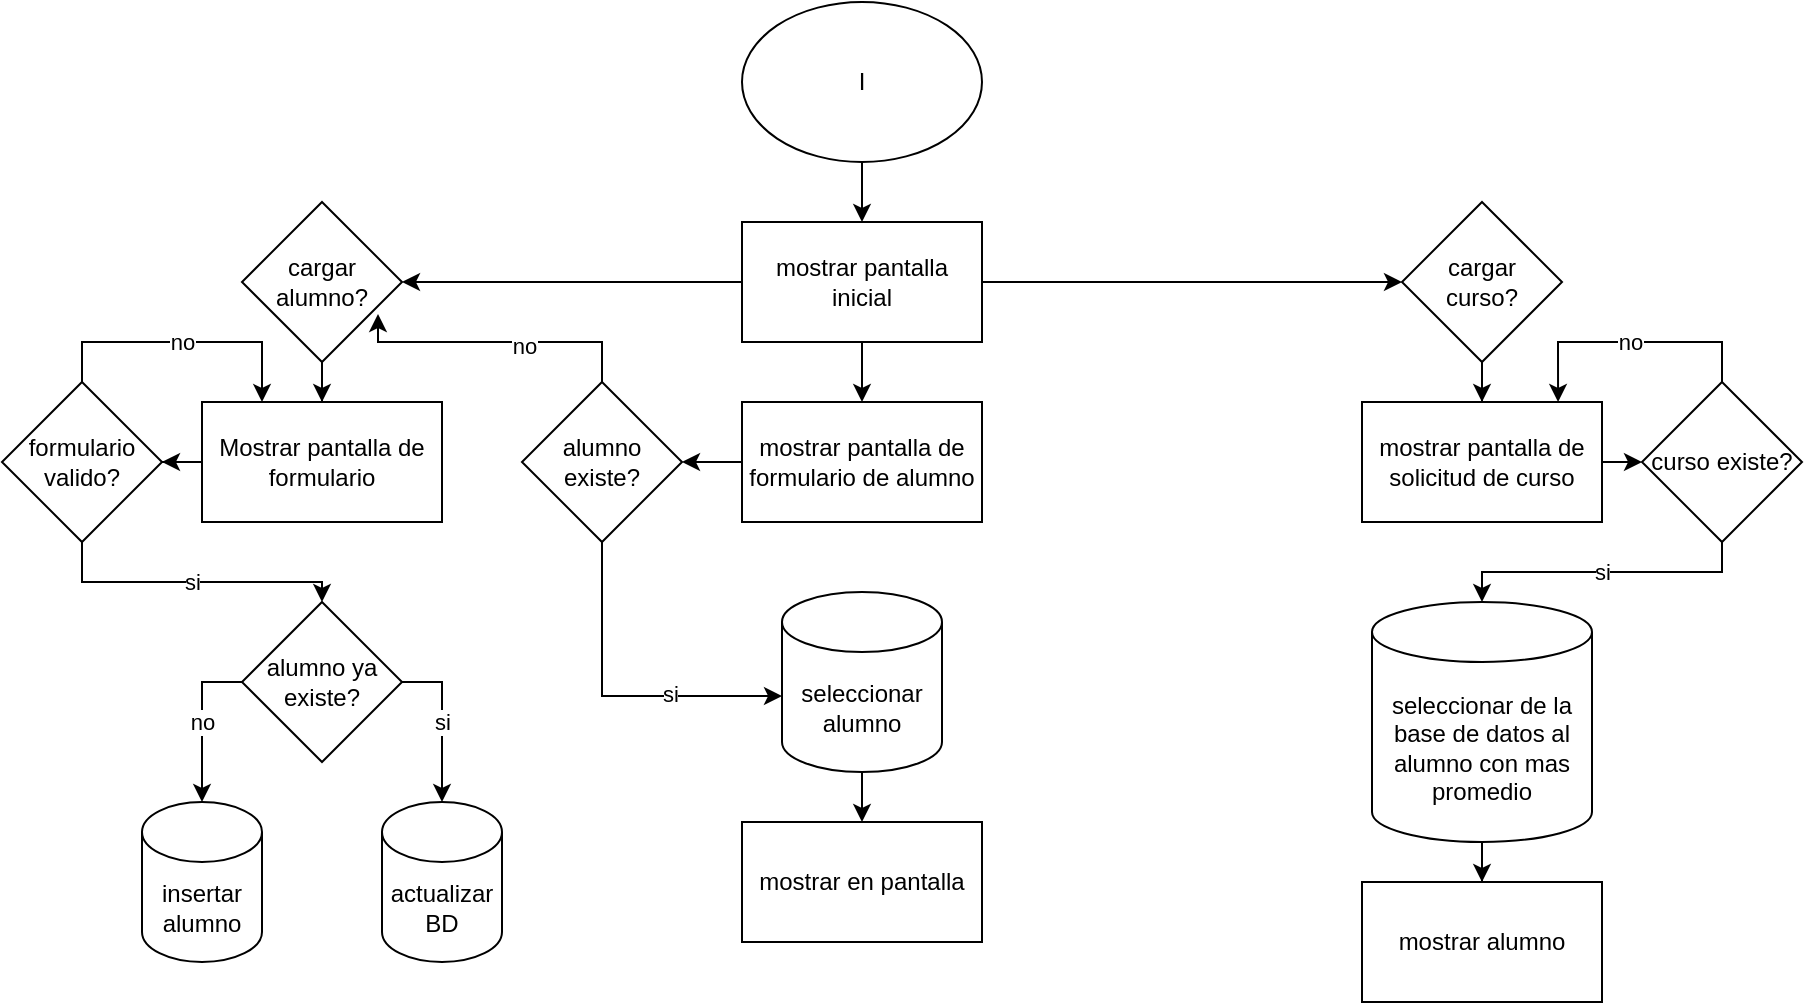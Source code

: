 <mxfile version="21.2.9" type="device">
  <diagram id="C5RBs43oDa-KdzZeNtuy" name="Page-1">
    <mxGraphModel dx="1434" dy="796" grid="1" gridSize="10" guides="1" tooltips="1" connect="1" arrows="1" fold="1" page="1" pageScale="1" pageWidth="827" pageHeight="1169" math="0" shadow="0">
      <root>
        <mxCell id="WIyWlLk6GJQsqaUBKTNV-0" />
        <mxCell id="WIyWlLk6GJQsqaUBKTNV-1" parent="WIyWlLk6GJQsqaUBKTNV-0" />
        <mxCell id="hque3iSPazo7fW925mOJ-2" value="" style="edgeStyle=orthogonalEdgeStyle;rounded=0;orthogonalLoop=1;jettySize=auto;html=1;" edge="1" parent="WIyWlLk6GJQsqaUBKTNV-1" source="hque3iSPazo7fW925mOJ-0" target="hque3iSPazo7fW925mOJ-1">
          <mxGeometry relative="1" as="geometry" />
        </mxCell>
        <mxCell id="hque3iSPazo7fW925mOJ-0" value="I" style="ellipse;whiteSpace=wrap;html=1;" vertex="1" parent="WIyWlLk6GJQsqaUBKTNV-1">
          <mxGeometry x="370" y="10" width="120" height="80" as="geometry" />
        </mxCell>
        <mxCell id="hque3iSPazo7fW925mOJ-4" value="" style="edgeStyle=orthogonalEdgeStyle;rounded=0;orthogonalLoop=1;jettySize=auto;html=1;" edge="1" parent="WIyWlLk6GJQsqaUBKTNV-1" source="hque3iSPazo7fW925mOJ-1" target="hque3iSPazo7fW925mOJ-3">
          <mxGeometry relative="1" as="geometry" />
        </mxCell>
        <mxCell id="hque3iSPazo7fW925mOJ-23" value="" style="edgeStyle=orthogonalEdgeStyle;rounded=0;orthogonalLoop=1;jettySize=auto;html=1;" edge="1" parent="WIyWlLk6GJQsqaUBKTNV-1" source="hque3iSPazo7fW925mOJ-1" target="hque3iSPazo7fW925mOJ-22">
          <mxGeometry relative="1" as="geometry" />
        </mxCell>
        <mxCell id="hque3iSPazo7fW925mOJ-36" value="" style="edgeStyle=orthogonalEdgeStyle;rounded=0;orthogonalLoop=1;jettySize=auto;html=1;" edge="1" parent="WIyWlLk6GJQsqaUBKTNV-1" source="hque3iSPazo7fW925mOJ-1" target="hque3iSPazo7fW925mOJ-35">
          <mxGeometry relative="1" as="geometry" />
        </mxCell>
        <mxCell id="hque3iSPazo7fW925mOJ-1" value="mostrar pantalla inicial" style="whiteSpace=wrap;html=1;" vertex="1" parent="WIyWlLk6GJQsqaUBKTNV-1">
          <mxGeometry x="370" y="120" width="120" height="60" as="geometry" />
        </mxCell>
        <mxCell id="hque3iSPazo7fW925mOJ-6" value="" style="edgeStyle=orthogonalEdgeStyle;rounded=0;orthogonalLoop=1;jettySize=auto;html=1;" edge="1" parent="WIyWlLk6GJQsqaUBKTNV-1" source="hque3iSPazo7fW925mOJ-3" target="hque3iSPazo7fW925mOJ-5">
          <mxGeometry relative="1" as="geometry" />
        </mxCell>
        <mxCell id="hque3iSPazo7fW925mOJ-3" value="cargar alumno?" style="rhombus;whiteSpace=wrap;html=1;" vertex="1" parent="WIyWlLk6GJQsqaUBKTNV-1">
          <mxGeometry x="120" y="110" width="80" height="80" as="geometry" />
        </mxCell>
        <mxCell id="hque3iSPazo7fW925mOJ-8" value="" style="edgeStyle=orthogonalEdgeStyle;rounded=0;orthogonalLoop=1;jettySize=auto;html=1;" edge="1" parent="WIyWlLk6GJQsqaUBKTNV-1" source="hque3iSPazo7fW925mOJ-5" target="hque3iSPazo7fW925mOJ-7">
          <mxGeometry relative="1" as="geometry" />
        </mxCell>
        <mxCell id="hque3iSPazo7fW925mOJ-5" value="Mostrar pantalla de formulario" style="whiteSpace=wrap;html=1;" vertex="1" parent="WIyWlLk6GJQsqaUBKTNV-1">
          <mxGeometry x="100" y="210" width="120" height="60" as="geometry" />
        </mxCell>
        <mxCell id="hque3iSPazo7fW925mOJ-9" value="no" style="edgeStyle=orthogonalEdgeStyle;rounded=0;orthogonalLoop=1;jettySize=auto;html=1;exitX=0.5;exitY=0;exitDx=0;exitDy=0;entryX=0.25;entryY=0;entryDx=0;entryDy=0;" edge="1" parent="WIyWlLk6GJQsqaUBKTNV-1" source="hque3iSPazo7fW925mOJ-7" target="hque3iSPazo7fW925mOJ-5">
          <mxGeometry relative="1" as="geometry" />
        </mxCell>
        <mxCell id="hque3iSPazo7fW925mOJ-21" value="si" style="edgeStyle=orthogonalEdgeStyle;rounded=0;orthogonalLoop=1;jettySize=auto;html=1;exitX=0.5;exitY=1;exitDx=0;exitDy=0;" edge="1" parent="WIyWlLk6GJQsqaUBKTNV-1" source="hque3iSPazo7fW925mOJ-7" target="hque3iSPazo7fW925mOJ-15">
          <mxGeometry relative="1" as="geometry">
            <Array as="points">
              <mxPoint x="40" y="300" />
              <mxPoint x="160" y="300" />
            </Array>
          </mxGeometry>
        </mxCell>
        <mxCell id="hque3iSPazo7fW925mOJ-7" value="formulario valido?" style="rhombus;whiteSpace=wrap;html=1;" vertex="1" parent="WIyWlLk6GJQsqaUBKTNV-1">
          <mxGeometry y="200" width="80" height="80" as="geometry" />
        </mxCell>
        <mxCell id="hque3iSPazo7fW925mOJ-19" value="si" style="edgeStyle=orthogonalEdgeStyle;rounded=0;orthogonalLoop=1;jettySize=auto;html=1;exitX=1;exitY=0.5;exitDx=0;exitDy=0;entryX=0.5;entryY=0;entryDx=0;entryDy=0;entryPerimeter=0;" edge="1" parent="WIyWlLk6GJQsqaUBKTNV-1" source="hque3iSPazo7fW925mOJ-15" target="hque3iSPazo7fW925mOJ-17">
          <mxGeometry relative="1" as="geometry" />
        </mxCell>
        <mxCell id="hque3iSPazo7fW925mOJ-20" value="no" style="edgeStyle=orthogonalEdgeStyle;rounded=0;orthogonalLoop=1;jettySize=auto;html=1;exitX=0;exitY=0.5;exitDx=0;exitDy=0;entryX=0.5;entryY=0;entryDx=0;entryDy=0;entryPerimeter=0;" edge="1" parent="WIyWlLk6GJQsqaUBKTNV-1" source="hque3iSPazo7fW925mOJ-15" target="hque3iSPazo7fW925mOJ-16">
          <mxGeometry relative="1" as="geometry" />
        </mxCell>
        <mxCell id="hque3iSPazo7fW925mOJ-15" value="alumno ya existe?" style="rhombus;whiteSpace=wrap;html=1;" vertex="1" parent="WIyWlLk6GJQsqaUBKTNV-1">
          <mxGeometry x="120" y="310" width="80" height="80" as="geometry" />
        </mxCell>
        <mxCell id="hque3iSPazo7fW925mOJ-16" value="insertar alumno" style="shape=cylinder3;whiteSpace=wrap;html=1;boundedLbl=1;backgroundOutline=1;size=15;" vertex="1" parent="WIyWlLk6GJQsqaUBKTNV-1">
          <mxGeometry x="70" y="410" width="60" height="80" as="geometry" />
        </mxCell>
        <mxCell id="hque3iSPazo7fW925mOJ-17" value="actualizar BD" style="shape=cylinder3;whiteSpace=wrap;html=1;boundedLbl=1;backgroundOutline=1;size=15;" vertex="1" parent="WIyWlLk6GJQsqaUBKTNV-1">
          <mxGeometry x="190" y="410" width="60" height="80" as="geometry" />
        </mxCell>
        <mxCell id="hque3iSPazo7fW925mOJ-25" value="" style="edgeStyle=orthogonalEdgeStyle;rounded=0;orthogonalLoop=1;jettySize=auto;html=1;" edge="1" parent="WIyWlLk6GJQsqaUBKTNV-1" source="hque3iSPazo7fW925mOJ-22" target="hque3iSPazo7fW925mOJ-24">
          <mxGeometry relative="1" as="geometry" />
        </mxCell>
        <mxCell id="hque3iSPazo7fW925mOJ-22" value="cargar &lt;br&gt;curso?" style="rhombus;whiteSpace=wrap;html=1;" vertex="1" parent="WIyWlLk6GJQsqaUBKTNV-1">
          <mxGeometry x="700" y="110" width="80" height="80" as="geometry" />
        </mxCell>
        <mxCell id="hque3iSPazo7fW925mOJ-32" style="edgeStyle=orthogonalEdgeStyle;rounded=0;orthogonalLoop=1;jettySize=auto;html=1;exitX=1;exitY=0.5;exitDx=0;exitDy=0;entryX=0;entryY=0.5;entryDx=0;entryDy=0;" edge="1" parent="WIyWlLk6GJQsqaUBKTNV-1" source="hque3iSPazo7fW925mOJ-24" target="hque3iSPazo7fW925mOJ-28">
          <mxGeometry relative="1" as="geometry" />
        </mxCell>
        <mxCell id="hque3iSPazo7fW925mOJ-24" value="mostrar pantalla de solicitud de curso" style="whiteSpace=wrap;html=1;" vertex="1" parent="WIyWlLk6GJQsqaUBKTNV-1">
          <mxGeometry x="680" y="210" width="120" height="60" as="geometry" />
        </mxCell>
        <mxCell id="hque3iSPazo7fW925mOJ-26" value="no" style="edgeStyle=orthogonalEdgeStyle;rounded=0;orthogonalLoop=1;jettySize=auto;html=1;exitX=0.5;exitY=0;exitDx=0;exitDy=0;entryX=0.817;entryY=0;entryDx=0;entryDy=0;entryPerimeter=0;" edge="1" parent="WIyWlLk6GJQsqaUBKTNV-1" source="hque3iSPazo7fW925mOJ-28" target="hque3iSPazo7fW925mOJ-24">
          <mxGeometry relative="1" as="geometry">
            <mxPoint x="950" y="205" as="targetPoint" />
          </mxGeometry>
        </mxCell>
        <mxCell id="hque3iSPazo7fW925mOJ-30" value="si" style="edgeStyle=orthogonalEdgeStyle;rounded=0;orthogonalLoop=1;jettySize=auto;html=1;exitX=0.5;exitY=1;exitDx=0;exitDy=0;" edge="1" parent="WIyWlLk6GJQsqaUBKTNV-1" source="hque3iSPazo7fW925mOJ-28" target="hque3iSPazo7fW925mOJ-29">
          <mxGeometry relative="1" as="geometry">
            <Array as="points">
              <mxPoint x="860" y="295" />
              <mxPoint x="740" y="295" />
            </Array>
          </mxGeometry>
        </mxCell>
        <mxCell id="hque3iSPazo7fW925mOJ-28" value="curso existe?" style="rhombus;whiteSpace=wrap;html=1;" vertex="1" parent="WIyWlLk6GJQsqaUBKTNV-1">
          <mxGeometry x="820" y="200" width="80" height="80" as="geometry" />
        </mxCell>
        <mxCell id="hque3iSPazo7fW925mOJ-34" value="" style="edgeStyle=orthogonalEdgeStyle;rounded=0;orthogonalLoop=1;jettySize=auto;html=1;" edge="1" parent="WIyWlLk6GJQsqaUBKTNV-1" source="hque3iSPazo7fW925mOJ-29" target="hque3iSPazo7fW925mOJ-33">
          <mxGeometry relative="1" as="geometry" />
        </mxCell>
        <mxCell id="hque3iSPazo7fW925mOJ-29" value="seleccionar de la base de datos al alumno con mas promedio" style="shape=cylinder3;whiteSpace=wrap;html=1;boundedLbl=1;backgroundOutline=1;size=15;" vertex="1" parent="WIyWlLk6GJQsqaUBKTNV-1">
          <mxGeometry x="685" y="310" width="110" height="120" as="geometry" />
        </mxCell>
        <mxCell id="hque3iSPazo7fW925mOJ-33" value="mostrar alumno" style="whiteSpace=wrap;html=1;" vertex="1" parent="WIyWlLk6GJQsqaUBKTNV-1">
          <mxGeometry x="680" y="450" width="120" height="60" as="geometry" />
        </mxCell>
        <mxCell id="hque3iSPazo7fW925mOJ-46" style="edgeStyle=orthogonalEdgeStyle;rounded=0;orthogonalLoop=1;jettySize=auto;html=1;exitX=0;exitY=0.5;exitDx=0;exitDy=0;entryX=1;entryY=0.5;entryDx=0;entryDy=0;" edge="1" parent="WIyWlLk6GJQsqaUBKTNV-1" source="hque3iSPazo7fW925mOJ-35" target="hque3iSPazo7fW925mOJ-41">
          <mxGeometry relative="1" as="geometry" />
        </mxCell>
        <mxCell id="hque3iSPazo7fW925mOJ-35" value="mostrar pantalla de formulario de alumno" style="whiteSpace=wrap;html=1;" vertex="1" parent="WIyWlLk6GJQsqaUBKTNV-1">
          <mxGeometry x="370" y="210" width="120" height="60" as="geometry" />
        </mxCell>
        <mxCell id="hque3iSPazo7fW925mOJ-40" value="" style="edgeStyle=orthogonalEdgeStyle;rounded=0;orthogonalLoop=1;jettySize=auto;html=1;" edge="1" parent="WIyWlLk6GJQsqaUBKTNV-1" source="hque3iSPazo7fW925mOJ-37" target="hque3iSPazo7fW925mOJ-39">
          <mxGeometry relative="1" as="geometry" />
        </mxCell>
        <mxCell id="hque3iSPazo7fW925mOJ-37" value="seleccionar alumno" style="shape=cylinder3;whiteSpace=wrap;html=1;boundedLbl=1;backgroundOutline=1;size=15;" vertex="1" parent="WIyWlLk6GJQsqaUBKTNV-1">
          <mxGeometry x="390" y="305" width="80" height="90" as="geometry" />
        </mxCell>
        <mxCell id="hque3iSPazo7fW925mOJ-39" value="mostrar en pantalla" style="whiteSpace=wrap;html=1;" vertex="1" parent="WIyWlLk6GJQsqaUBKTNV-1">
          <mxGeometry x="370" y="420" width="120" height="60" as="geometry" />
        </mxCell>
        <mxCell id="hque3iSPazo7fW925mOJ-47" style="edgeStyle=orthogonalEdgeStyle;rounded=0;orthogonalLoop=1;jettySize=auto;html=1;exitX=0.5;exitY=0;exitDx=0;exitDy=0;entryX=0.85;entryY=0.7;entryDx=0;entryDy=0;entryPerimeter=0;" edge="1" parent="WIyWlLk6GJQsqaUBKTNV-1" source="hque3iSPazo7fW925mOJ-41" target="hque3iSPazo7fW925mOJ-3">
          <mxGeometry relative="1" as="geometry">
            <Array as="points">
              <mxPoint x="300" y="180" />
              <mxPoint x="188" y="180" />
            </Array>
          </mxGeometry>
        </mxCell>
        <mxCell id="hque3iSPazo7fW925mOJ-48" value="no" style="edgeLabel;html=1;align=center;verticalAlign=middle;resizable=0;points=[];" vertex="1" connectable="0" parent="hque3iSPazo7fW925mOJ-47">
          <mxGeometry x="-0.192" y="2" relative="1" as="geometry">
            <mxPoint as="offset" />
          </mxGeometry>
        </mxCell>
        <mxCell id="hque3iSPazo7fW925mOJ-49" style="edgeStyle=orthogonalEdgeStyle;rounded=0;orthogonalLoop=1;jettySize=auto;html=1;exitX=0.5;exitY=1;exitDx=0;exitDy=0;entryX=0;entryY=0.578;entryDx=0;entryDy=0;entryPerimeter=0;" edge="1" parent="WIyWlLk6GJQsqaUBKTNV-1" source="hque3iSPazo7fW925mOJ-41" target="hque3iSPazo7fW925mOJ-37">
          <mxGeometry relative="1" as="geometry" />
        </mxCell>
        <mxCell id="hque3iSPazo7fW925mOJ-50" value="si" style="edgeLabel;html=1;align=center;verticalAlign=middle;resizable=0;points=[];" vertex="1" connectable="0" parent="hque3iSPazo7fW925mOJ-49">
          <mxGeometry x="0.329" y="1" relative="1" as="geometry">
            <mxPoint as="offset" />
          </mxGeometry>
        </mxCell>
        <mxCell id="hque3iSPazo7fW925mOJ-41" value="alumno existe?" style="rhombus;whiteSpace=wrap;html=1;" vertex="1" parent="WIyWlLk6GJQsqaUBKTNV-1">
          <mxGeometry x="260" y="200" width="80" height="80" as="geometry" />
        </mxCell>
      </root>
    </mxGraphModel>
  </diagram>
</mxfile>
